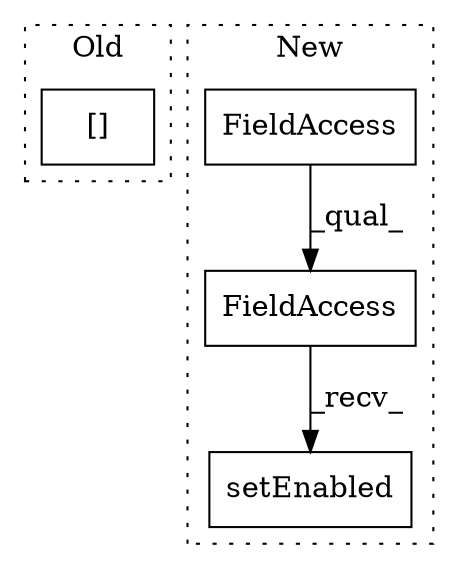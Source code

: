 digraph G {
subgraph cluster0 {
1 [label="[]" a="2" s="8375,8424" l="34,1" shape="box"];
label = "Old";
style="dotted";
}
subgraph cluster1 {
2 [label="setEnabled" a="32" s="9991,10009" l="11,1" shape="box"];
3 [label="FieldAccess" a="22" s="9951" l="39" shape="box"];
4 [label="FieldAccess" a="22" s="9951" l="21" shape="box"];
label = "New";
style="dotted";
}
3 -> 2 [label="_recv_"];
4 -> 3 [label="_qual_"];
}